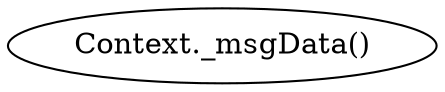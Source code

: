 digraph "" {
	graph [bb="0,0,179.23,36"];
	node [label="\N"];
	"Context._msgData()"	 [height=0.5,
		pos="89.613,18",
		width=2.4893];
}
